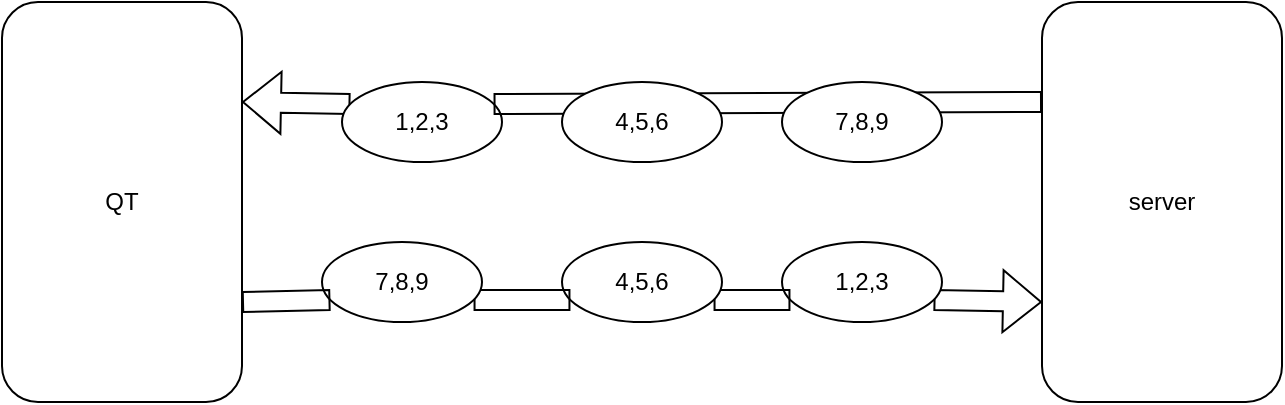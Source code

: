 <mxfile version="20.4.0" type="github">
  <diagram id="x0qA1Lj4RplWPmRNw9oy" name="第 1 页">
    <mxGraphModel dx="946" dy="500" grid="1" gridSize="10" guides="1" tooltips="1" connect="1" arrows="1" fold="1" page="1" pageScale="1" pageWidth="827" pageHeight="1169" math="0" shadow="0">
      <root>
        <mxCell id="0" />
        <mxCell id="1" parent="0" />
        <mxCell id="RBXzrxbIyinq_EUTwGZI-1" value="QT" style="rounded=1;whiteSpace=wrap;html=1;" vertex="1" parent="1">
          <mxGeometry x="20" y="230" width="120" height="200" as="geometry" />
        </mxCell>
        <mxCell id="RBXzrxbIyinq_EUTwGZI-3" value="server" style="rounded=1;whiteSpace=wrap;html=1;" vertex="1" parent="1">
          <mxGeometry x="540" y="230" width="120" height="200" as="geometry" />
        </mxCell>
        <mxCell id="RBXzrxbIyinq_EUTwGZI-4" value="" style="shape=flexArrow;endArrow=classic;html=1;rounded=0;exitX=1;exitY=0.75;exitDx=0;exitDy=0;entryX=0;entryY=0.75;entryDx=0;entryDy=0;startArrow=none;" edge="1" parent="1" source="RBXzrxbIyinq_EUTwGZI-17" target="RBXzrxbIyinq_EUTwGZI-3">
          <mxGeometry width="50" height="50" relative="1" as="geometry">
            <mxPoint x="160" y="410" as="sourcePoint" />
            <mxPoint x="210" y="360" as="targetPoint" />
          </mxGeometry>
        </mxCell>
        <mxCell id="RBXzrxbIyinq_EUTwGZI-9" value="" style="shape=flexArrow;endArrow=classic;html=1;rounded=0;entryX=1;entryY=0.25;entryDx=0;entryDy=0;exitX=0;exitY=0.25;exitDx=0;exitDy=0;startArrow=none;" edge="1" parent="1" source="RBXzrxbIyinq_EUTwGZI-12" target="RBXzrxbIyinq_EUTwGZI-1">
          <mxGeometry width="50" height="50" relative="1" as="geometry">
            <mxPoint x="170" y="300" as="sourcePoint" />
            <mxPoint x="220" y="250" as="targetPoint" />
          </mxGeometry>
        </mxCell>
        <mxCell id="RBXzrxbIyinq_EUTwGZI-12" value="1,2,3" style="ellipse;whiteSpace=wrap;html=1;" vertex="1" parent="1">
          <mxGeometry x="190" y="270" width="80" height="40" as="geometry" />
        </mxCell>
        <mxCell id="RBXzrxbIyinq_EUTwGZI-13" value="" style="shape=flexArrow;endArrow=none;html=1;rounded=0;entryX=1;entryY=0.25;entryDx=0;entryDy=0;exitX=0;exitY=0.25;exitDx=0;exitDy=0;" edge="1" parent="1" source="RBXzrxbIyinq_EUTwGZI-3" target="RBXzrxbIyinq_EUTwGZI-12">
          <mxGeometry width="50" height="50" relative="1" as="geometry">
            <mxPoint x="420" y="280" as="sourcePoint" />
            <mxPoint x="140" y="280" as="targetPoint" />
          </mxGeometry>
        </mxCell>
        <mxCell id="RBXzrxbIyinq_EUTwGZI-14" value="4,5,6" style="ellipse;whiteSpace=wrap;html=1;" vertex="1" parent="1">
          <mxGeometry x="300" y="270" width="80" height="40" as="geometry" />
        </mxCell>
        <mxCell id="RBXzrxbIyinq_EUTwGZI-15" value="7,8,9" style="ellipse;whiteSpace=wrap;html=1;" vertex="1" parent="1">
          <mxGeometry x="410" y="270" width="80" height="40" as="geometry" />
        </mxCell>
        <mxCell id="RBXzrxbIyinq_EUTwGZI-17" value="1,2,3" style="ellipse;whiteSpace=wrap;html=1;" vertex="1" parent="1">
          <mxGeometry x="410" y="350" width="80" height="40" as="geometry" />
        </mxCell>
        <mxCell id="RBXzrxbIyinq_EUTwGZI-18" value="" style="shape=flexArrow;endArrow=none;html=1;rounded=0;exitX=1;exitY=0.75;exitDx=0;exitDy=0;entryX=0;entryY=0.75;entryDx=0;entryDy=0;startArrow=none;" edge="1" parent="1" source="RBXzrxbIyinq_EUTwGZI-16" target="RBXzrxbIyinq_EUTwGZI-17">
          <mxGeometry width="50" height="50" relative="1" as="geometry">
            <mxPoint x="140" y="380" as="sourcePoint" />
            <mxPoint x="540" y="380" as="targetPoint" />
          </mxGeometry>
        </mxCell>
        <mxCell id="RBXzrxbIyinq_EUTwGZI-16" value="4,5,6" style="ellipse;whiteSpace=wrap;html=1;" vertex="1" parent="1">
          <mxGeometry x="300" y="350" width="80" height="40" as="geometry" />
        </mxCell>
        <mxCell id="RBXzrxbIyinq_EUTwGZI-19" value="" style="shape=flexArrow;endArrow=none;html=1;rounded=0;exitX=1;exitY=0.75;exitDx=0;exitDy=0;entryX=0;entryY=0.75;entryDx=0;entryDy=0;startArrow=none;" edge="1" parent="1" source="RBXzrxbIyinq_EUTwGZI-11" target="RBXzrxbIyinq_EUTwGZI-16">
          <mxGeometry width="50" height="50" relative="1" as="geometry">
            <mxPoint x="140" y="380" as="sourcePoint" />
            <mxPoint x="414.223" y="378.944" as="targetPoint" />
          </mxGeometry>
        </mxCell>
        <mxCell id="RBXzrxbIyinq_EUTwGZI-11" value="7,8,9" style="ellipse;whiteSpace=wrap;html=1;" vertex="1" parent="1">
          <mxGeometry x="180" y="350" width="80" height="40" as="geometry" />
        </mxCell>
        <mxCell id="RBXzrxbIyinq_EUTwGZI-20" value="" style="shape=flexArrow;endArrow=none;html=1;rounded=0;exitX=1;exitY=0.75;exitDx=0;exitDy=0;entryX=0;entryY=0.75;entryDx=0;entryDy=0;" edge="1" parent="1" source="RBXzrxbIyinq_EUTwGZI-1" target="RBXzrxbIyinq_EUTwGZI-11">
          <mxGeometry width="50" height="50" relative="1" as="geometry">
            <mxPoint x="140" y="380" as="sourcePoint" />
            <mxPoint x="304.223" y="378.944" as="targetPoint" />
          </mxGeometry>
        </mxCell>
      </root>
    </mxGraphModel>
  </diagram>
</mxfile>
